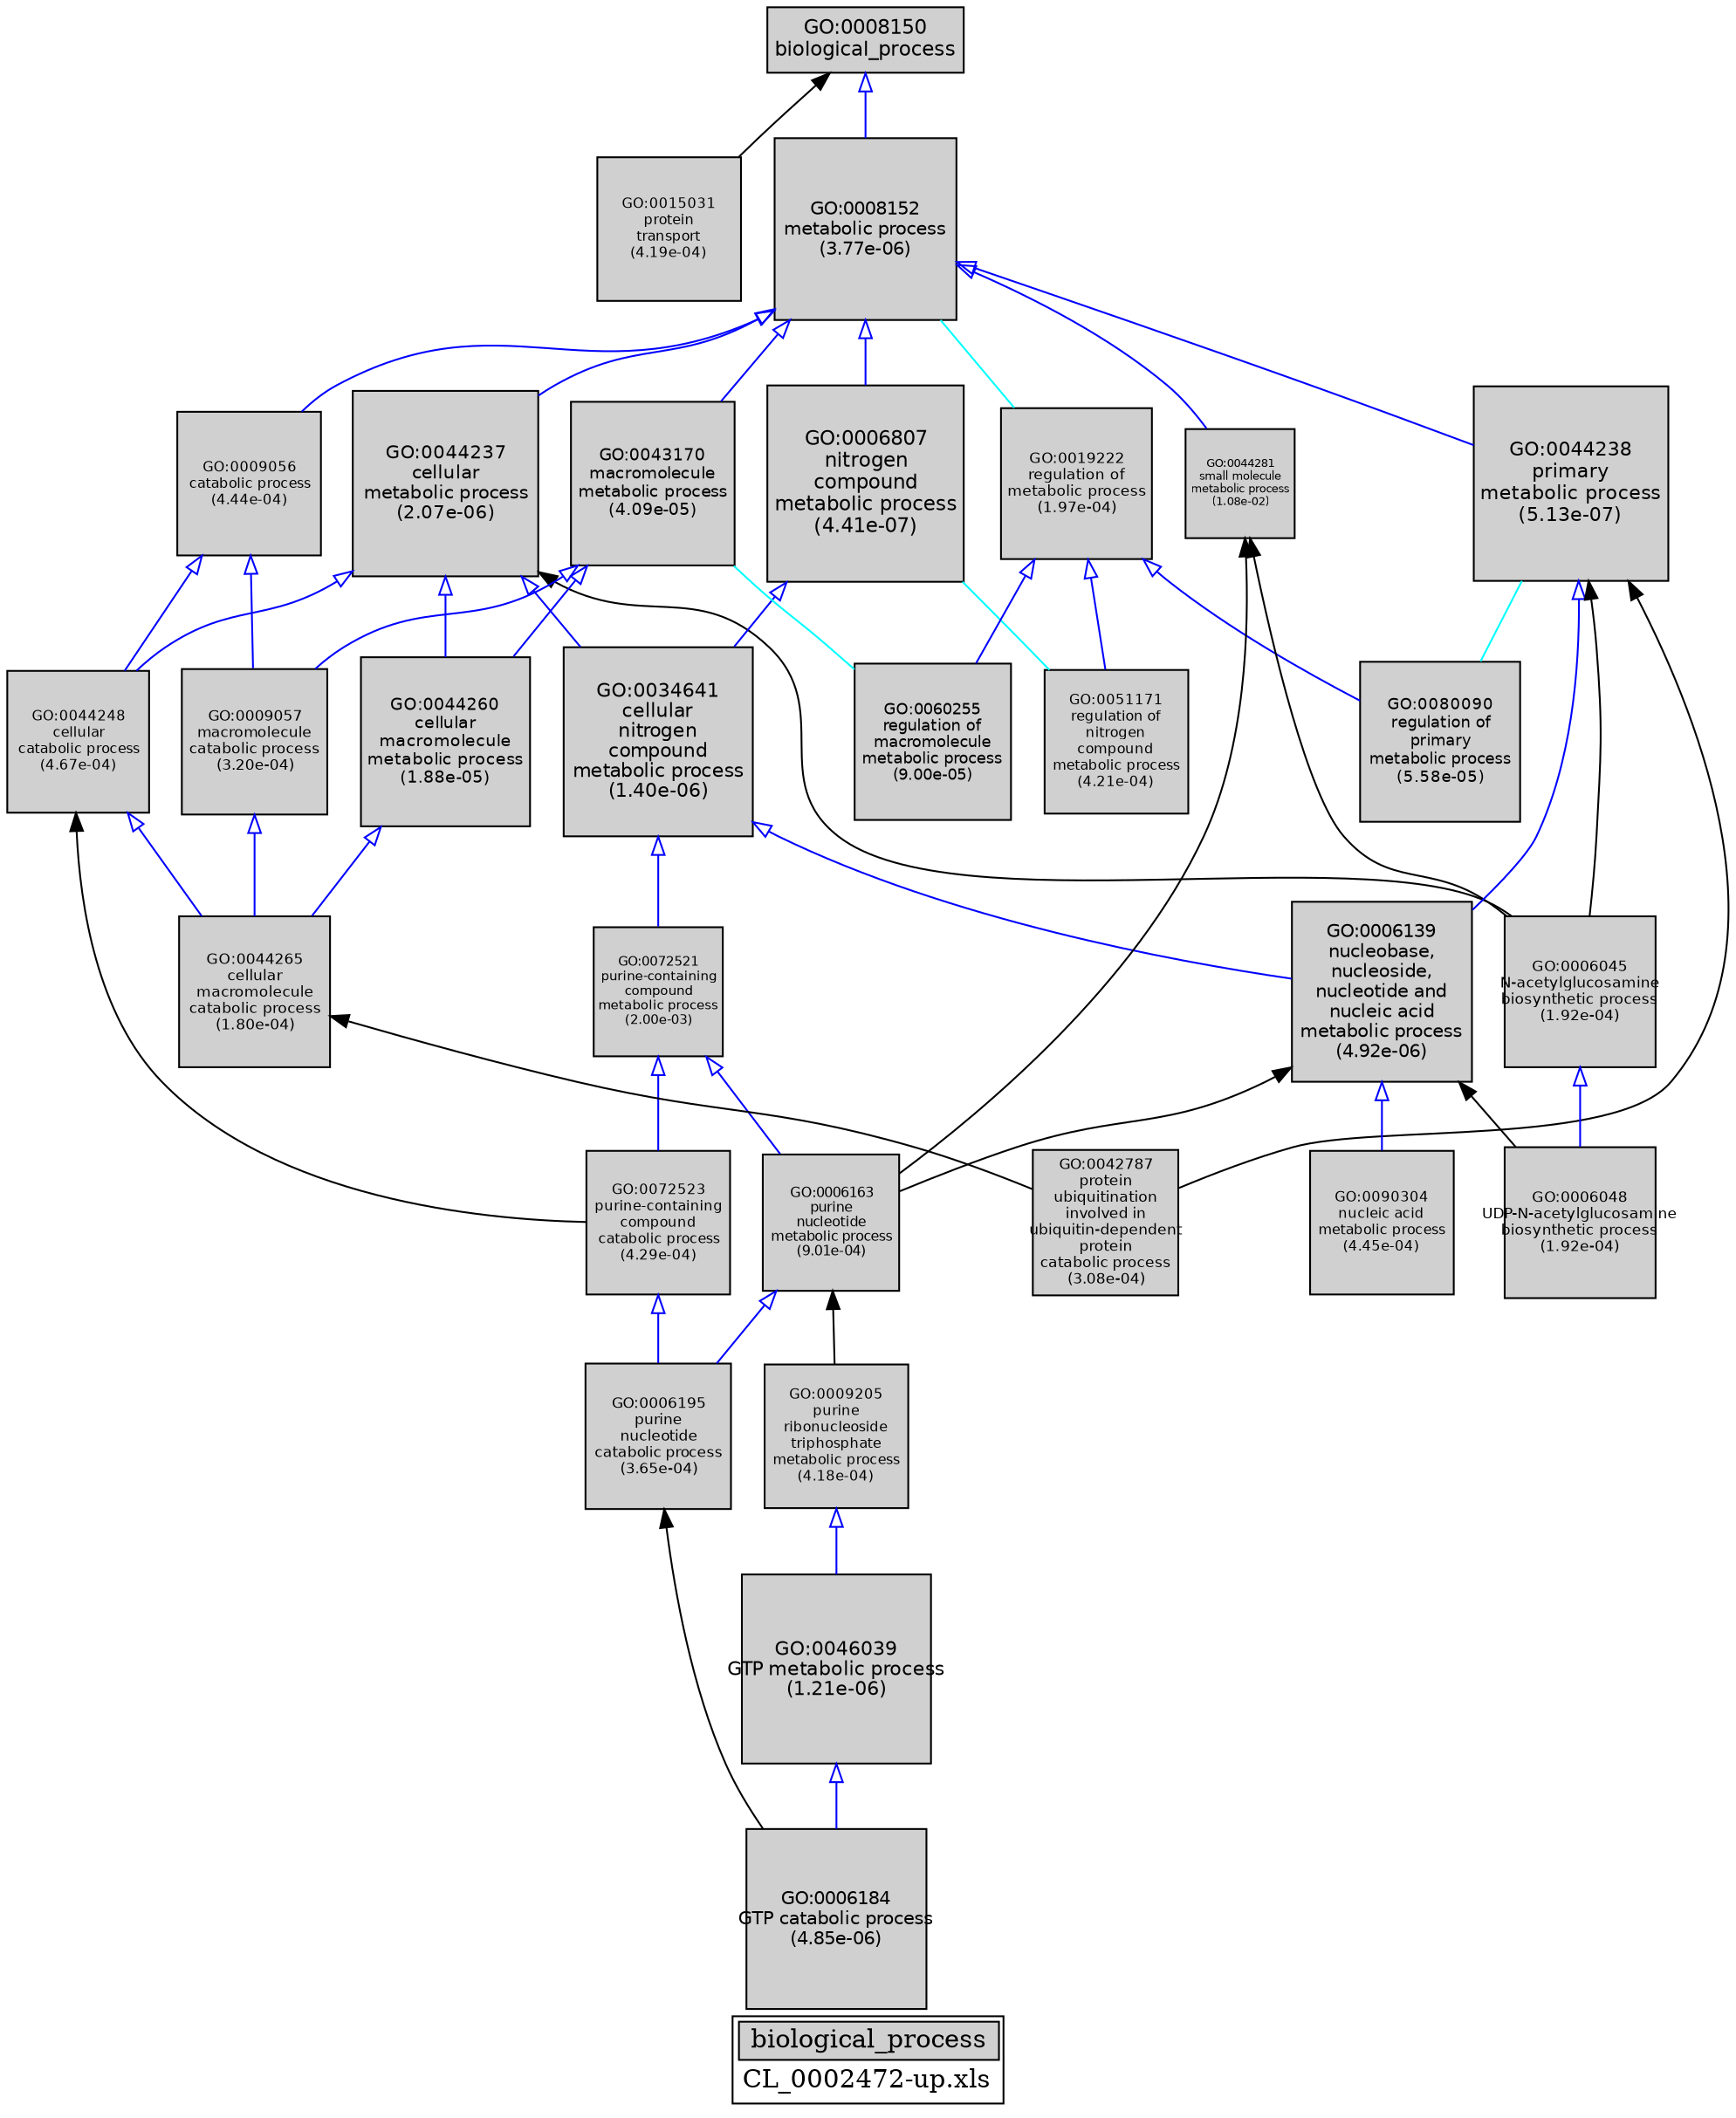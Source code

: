 digraph "biological_process" {
graph [ bgcolor = "#FFFFFF", label = <<TABLE COLOR="black" BGCOLOR="white"><TR><TD COLSPAN="2" BGCOLOR="#D0D0D0"><FONT COLOR="black">biological_process</FONT></TD></TR><TR><TD BORDER="0">CL_0002472-up.xls</TD></TR></TABLE>> ];
node [ fontname = "Helvetica" ];

subgraph "nodes" {

node [ style = "filled", fixedsize = "true", width = 1, shape = "box", fontsize = 9, fillcolor = "#D0D0D0", fontcolor = "black", color = "black" ];

"GO:0009056" [ URL = "#GO:0009056", label = <<TABLE BORDER="0"><TR><TD>GO:0009056<BR/>catabolic process<BR/>(4.44e-04)</TD></TR></TABLE>>, width = 1.09159623504, shape = "box", fontsize = 7.85949289232, height = 1.09159623504 ];
"GO:0006184" [ URL = "#GO:0006184", label = <<TABLE BORDER="0"><TR><TD>GO:0006184<BR/>GTP catabolic process<BR/>(4.85e-06)</TD></TR></TABLE>>, width = 1.37220660796, shape = "box", fontsize = 9.8798875773, height = 1.37220660796 ];
"GO:0080090" [ URL = "#GO:0080090", label = <<TABLE BORDER="0"><TR><TD>GO:0080090<BR/>regulation of<BR/>primary<BR/>metabolic process<BR/>(5.58e-05)</TD></TR></TABLE>>, width = 1.22839185952, shape = "box", fontsize = 8.84442138852, height = 1.22839185952 ];
"GO:0009057" [ URL = "#GO:0009057", label = <<TABLE BORDER="0"><TR><TD>GO:0009057<BR/>macromolecule<BR/>catabolic process<BR/>(3.20e-04)</TD></TR></TABLE>>, width = 1.11430190601, shape = "box", fontsize = 8.0229737233, height = 1.11430190601 ];
"GO:0090304" [ URL = "#GO:0090304", label = <<TABLE BORDER="0"><TR><TD>GO:0090304<BR/>nucleic acid<BR/>metabolic process<BR/>(4.45e-04)</TD></TR></TABLE>>, width = 1.09134417918, shape = "box", fontsize = 7.85767809006, height = 1.09134417918 ];
"GO:0008150" [ URL = "#GO:0008150", label = <<TABLE BORDER="0"><TR><TD>GO:0008150<BR/>biological_process</TD></TR></TABLE>>, width = 1.5, shape = "box", fontsize = 10.8 ];
"GO:0015031" [ URL = "#GO:0015031", label = <<TABLE BORDER="0"><TR><TD>GO:0015031<BR/>protein<BR/>transport<BR/>(4.19e-04)</TD></TR></TABLE>>, width = 1.09561197367, shape = "box", fontsize = 7.88840621043, height = 1.09561197367 ];
"GO:0044237" [ URL = "#GO:0044237", label = <<TABLE BORDER="0"><TR><TD>GO:0044237<BR/>cellular<BR/>metabolic process<BR/>(2.07e-06)</TD></TR></TABLE>>, width = 1.41895308118, shape = "box", fontsize = 10.2164621845, height = 1.41895308118 ];
"GO:0034641" [ URL = "#GO:0034641", label = <<TABLE BORDER="0"><TR><TD>GO:0034641<BR/>cellular<BR/>nitrogen<BR/>compound<BR/>metabolic process<BR/>(1.40e-06)</TD></TR></TABLE>>, width = 1.43965091917, shape = "box", fontsize = 10.365486618, height = 1.43965091917 ];
"GO:0006195" [ URL = "#GO:0006195", label = <<TABLE BORDER="0"><TR><TD>GO:0006195<BR/>purine<BR/>nucleotide<BR/>catabolic process<BR/>(3.65e-04)</TD></TR></TABLE>>, width = 1.10515515316, shape = "box", fontsize = 7.95711710272, height = 1.10515515316 ];
"GO:0072521" [ URL = "#GO:0072521", label = <<TABLE BORDER="0"><TR><TD>GO:0072521<BR/>purine-containing<BR/>compound<BR/>metabolic process<BR/>(2.00e-03)</TD></TR></TABLE>>, width = 0.980240794824, shape = "box", fontsize = 7.05773372273, height = 0.980240794824 ];
"GO:0006048" [ URL = "#GO:0006048", label = <<TABLE BORDER="0"><TR><TD>GO:0006048<BR/>UDP-N-acetylglucosamine<BR/>biosynthetic process<BR/>(1.92e-04)</TD></TR></TABLE>>, width = 1.14893479498, shape = "box", fontsize = 8.27233052384, height = 1.14893479498 ];
"GO:0044265" [ URL = "#GO:0044265", label = <<TABLE BORDER="0"><TR><TD>GO:0044265<BR/>cellular<BR/>macromolecule<BR/>catabolic process<BR/>(1.80e-04)</TD></TR></TABLE>>, width = 1.15320644002, shape = "box", fontsize = 8.30308636812, height = 1.15320644002 ];
"GO:0006807" [ URL = "#GO:0006807", label = <<TABLE BORDER="0"><TR><TD>GO:0006807<BR/>nitrogen<BR/>compound<BR/>metabolic process<BR/>(4.41e-07)</TD></TR></TABLE>>, width = 1.5, shape = "box", fontsize = 10.8, height = 1.5 ];
"GO:0008152" [ URL = "#GO:0008152", label = <<TABLE BORDER="0"><TR><TD>GO:0008152<BR/>metabolic process<BR/>(3.77e-06)</TD></TR></TABLE>>, width = 1.38611415331, shape = "box", fontsize = 9.9800219038, height = 1.38611415331 ];
"GO:0042787" [ URL = "#GO:0042787", label = <<TABLE BORDER="0"><TR><TD>GO:0042787<BR/>protein<BR/>ubiquitination<BR/>involved in<BR/>ubiquitin-dependent<BR/>protein<BR/>catabolic process<BR/>(3.08e-04)</TD></TR></TABLE>>, width = 1.11699085139, shape = "box", fontsize = 8.04233412999, height = 1.11699085139 ];
"GO:0046039" [ URL = "#GO:0046039", label = <<TABLE BORDER="0"><TR><TD>GO:0046039<BR/>GTP metabolic process<BR/>(1.21e-06)</TD></TR></TABLE>>, width = 1.44737224978, shape = "box", fontsize = 10.4210801984, height = 1.44737224978 ];
"GO:0019222" [ URL = "#GO:0019222", label = <<TABLE BORDER="0"><TR><TD>GO:0019222<BR/>regulation of<BR/>metabolic process<BR/>(1.97e-04)</TD></TR></TABLE>>, width = 1.14705846863, shape = "box", fontsize = 8.25882097413, height = 1.14705846863 ];
"GO:0044281" [ URL = "#GO:0044281", label = <<TABLE BORDER="0"><TR><TD>GO:0044281<BR/>small molecule<BR/>metabolic process<BR/>(1.08e-02)</TD></TR></TABLE>>, width = 0.838407965995, shape = "box", fontsize = 6.03653735517, height = 0.838407965995 ];
"GO:0044260" [ URL = "#GO:0044260", label = <<TABLE BORDER="0"><TR><TD>GO:0044260<BR/>cellular<BR/>macromolecule<BR/>metabolic process<BR/>(1.88e-05)</TD></TR></TABLE>>, width = 1.29456032484, shape = "box", fontsize = 9.32083433884, height = 1.29456032484 ];
"GO:0006163" [ URL = "#GO:0006163", label = <<TABLE BORDER="0"><TR><TD>GO:0006163<BR/>purine<BR/>nucleotide<BR/>metabolic process<BR/>(9.01e-04)</TD></TR></TABLE>>, width = 1.04077785388, shape = "box", fontsize = 7.49360054794, height = 1.04077785388 ];
"GO:0044238" [ URL = "#GO:0044238", label = <<TABLE BORDER="0"><TR><TD>GO:0044238<BR/>primary<BR/>metabolic process<BR/>(5.13e-07)</TD></TR></TABLE>>, width = 1.4922379635, shape = "box", fontsize = 10.7441133372, height = 1.4922379635 ];
"GO:0060255" [ URL = "#GO:0060255", label = <<TABLE BORDER="0"><TR><TD>GO:0060255<BR/>regulation of<BR/>macromolecule<BR/>metabolic process<BR/>(9.00e-05)</TD></TR></TABLE>>, width = 1.19826698841, shape = "box", fontsize = 8.62752231653, height = 1.19826698841 ];
"GO:0051171" [ URL = "#GO:0051171", label = <<TABLE BORDER="0"><TR><TD>GO:0051171<BR/>regulation of<BR/>nitrogen<BR/>compound<BR/>metabolic process<BR/>(4.21e-04)</TD></TR></TABLE>>, width = 1.09531735361, shape = "box", fontsize = 7.88628494596, height = 1.09531735361 ];
"GO:0006139" [ URL = "#GO:0006139", label = <<TABLE BORDER="0"><TR><TD>GO:0006139<BR/>nucleobase,<BR/>nucleoside,<BR/>nucleotide and<BR/>nucleic acid<BR/>metabolic process<BR/>(4.92e-06)</TD></TR></TABLE>>, width = 1.37133101728, shape = "box", fontsize = 9.87358332439, height = 1.37133101728 ];
"GO:0043170" [ URL = "#GO:0043170", label = <<TABLE BORDER="0"><TR><TD>GO:0043170<BR/>macromolecule<BR/>metabolic process<BR/>(4.09e-05)</TD></TR></TABLE>>, width = 1.24760186665, shape = "box", fontsize = 8.98273343985, height = 1.24760186665 ];
"GO:0009205" [ URL = "#GO:0009205", label = <<TABLE BORDER="0"><TR><TD>GO:0009205<BR/>purine<BR/>ribonucleoside<BR/>triphosphate<BR/>metabolic process<BR/>(4.18e-04)</TD></TR></TABLE>>, width = 1.09584606261, shape = "box", fontsize = 7.89009165079, height = 1.09584606261 ];
"GO:0006045" [ URL = "#GO:0006045", label = <<TABLE BORDER="0"><TR><TD>GO:0006045<BR/>N-acetylglucosamine<BR/>biosynthetic process<BR/>(1.92e-04)</TD></TR></TABLE>>, width = 1.14893479498, shape = "box", fontsize = 8.27233052384, height = 1.14893479498 ];
"GO:0072523" [ URL = "#GO:0072523", label = <<TABLE BORDER="0"><TR><TD>GO:0072523<BR/>purine-containing<BR/>compound<BR/>catabolic process<BR/>(4.29e-04)</TD></TR></TABLE>>, width = 1.09399573808, shape = "box", fontsize = 7.87676931418, height = 1.09399573808 ];
"GO:0044248" [ URL = "#GO:0044248", label = <<TABLE BORDER="0"><TR><TD>GO:0044248<BR/>cellular<BR/>catabolic process<BR/>(4.67e-04)</TD></TR></TABLE>>, width = 1.08798261847, shape = "box", fontsize = 7.83347485297, height = 1.08798261847 ];
}
subgraph "edges" {


edge [ dir = "back", weight = 1 ];
subgraph "regulates" {


edge [ color = "cyan", arrowtail = "none" ];
subgraph "positive" {


edge [ color = "green", arrowtail = "vee" ];
}
subgraph "negative" {


edge [ color = "red", arrowtail = "tee" ];
}
"GO:0006807" -> "GO:0051171";
"GO:0043170" -> "GO:0060255";
"GO:0008152" -> "GO:0019222";
"GO:0044238" -> "GO:0080090";
}
subgraph "part_of" {


edge [ color = "purple", arrowtail = "diamond", weight = 2.5 ];
}
subgraph "is_a" {


edge [ color = "blue", arrowtail = "empty", weight = 5.0 ];
"GO:0044238" -> "GO:0006139";
"GO:0008152" -> "GO:0044281";
"GO:0008152" -> "GO:0009056";
"GO:0043170" -> "GO:0009057";
"GO:0008152" -> "GO:0006807";
"GO:0009057" -> "GO:0044265";
"GO:0008152" -> "GO:0044238";
"GO:0009205" -> "GO:0046039";
"GO:0044237" -> "GO:0044260";
"GO:0044260" -> "GO:0044265";
"GO:0019222" -> "GO:0051171";
"GO:0008152" -> "GO:0044237";
"GO:0008150" -> "GO:0008152";
"GO:0019222" -> "GO:0080090";
"GO:0072521" -> "GO:0006163";
"GO:0008152" -> "GO:0043170";
"GO:0043170" -> "GO:0044260";
"GO:0006807" -> "GO:0034641";
"GO:0019222" -> "GO:0060255";
"GO:0006163" -> "GO:0006195";
"GO:0034641" -> "GO:0072521";
"GO:0044248" -> "GO:0044265";
"GO:0072521" -> "GO:0072523";
"GO:0044237" -> "GO:0034641";
"GO:0006139" -> "GO:0090304";
"GO:0034641" -> "GO:0006139";
"GO:0009056" -> "GO:0044248";
"GO:0046039" -> "GO:0006184";
"GO:0009056" -> "GO:0009057";
"GO:0006045" -> "GO:0006048";
"GO:0044237" -> "GO:0044248";
"GO:0072523" -> "GO:0006195";
}
"GO:0006163" -> "GO:0009205";
"GO:0044248" -> "GO:0072523";
"GO:0044281" -> "GO:0006045";
"GO:0044265" -> "GO:0042787";
"GO:0006195" -> "GO:0006184";
"GO:0044238" -> "GO:0042787";
"GO:0044238" -> "GO:0006045";
"GO:0044281" -> "GO:0006163";
"GO:0006139" -> "GO:0006048";
"GO:0044237" -> "GO:0006045";
"GO:0006139" -> "GO:0006163";
"GO:0008150" -> "GO:0015031";
}
}
